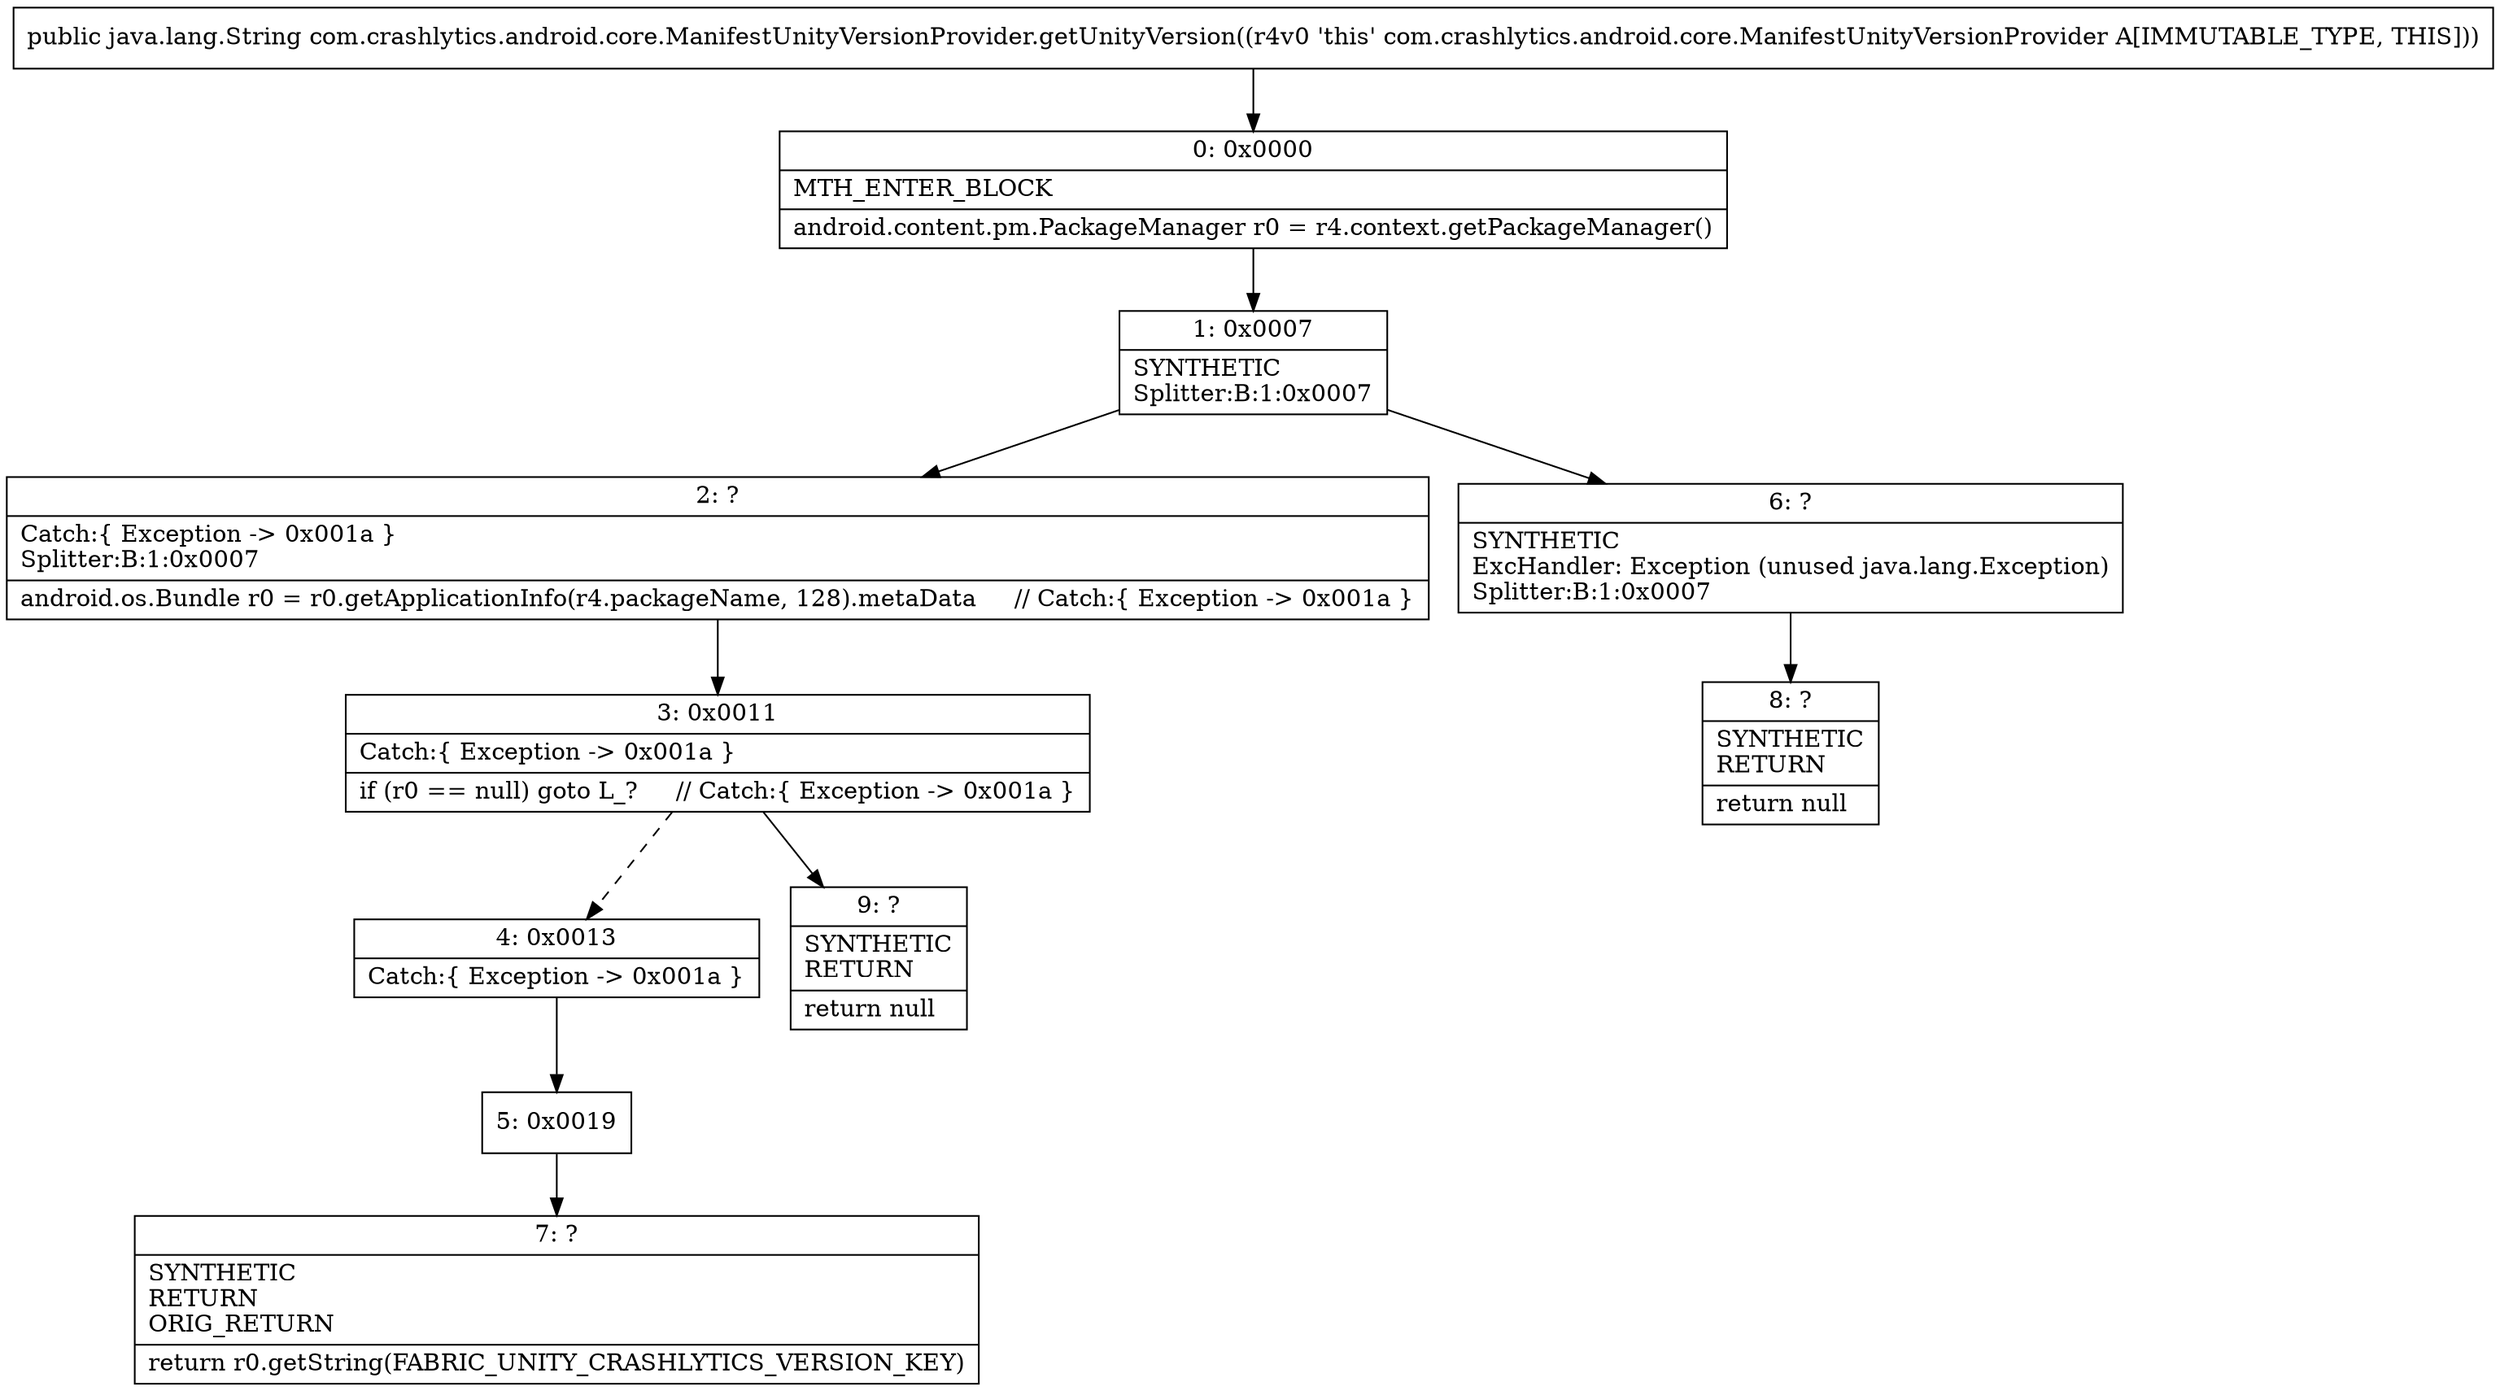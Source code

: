 digraph "CFG forcom.crashlytics.android.core.ManifestUnityVersionProvider.getUnityVersion()Ljava\/lang\/String;" {
Node_0 [shape=record,label="{0\:\ 0x0000|MTH_ENTER_BLOCK\l|android.content.pm.PackageManager r0 = r4.context.getPackageManager()\l}"];
Node_1 [shape=record,label="{1\:\ 0x0007|SYNTHETIC\lSplitter:B:1:0x0007\l}"];
Node_2 [shape=record,label="{2\:\ ?|Catch:\{ Exception \-\> 0x001a \}\lSplitter:B:1:0x0007\l|android.os.Bundle r0 = r0.getApplicationInfo(r4.packageName, 128).metaData     \/\/ Catch:\{ Exception \-\> 0x001a \}\l}"];
Node_3 [shape=record,label="{3\:\ 0x0011|Catch:\{ Exception \-\> 0x001a \}\l|if (r0 == null) goto L_?     \/\/ Catch:\{ Exception \-\> 0x001a \}\l}"];
Node_4 [shape=record,label="{4\:\ 0x0013|Catch:\{ Exception \-\> 0x001a \}\l}"];
Node_5 [shape=record,label="{5\:\ 0x0019}"];
Node_6 [shape=record,label="{6\:\ ?|SYNTHETIC\lExcHandler: Exception (unused java.lang.Exception)\lSplitter:B:1:0x0007\l}"];
Node_7 [shape=record,label="{7\:\ ?|SYNTHETIC\lRETURN\lORIG_RETURN\l|return r0.getString(FABRIC_UNITY_CRASHLYTICS_VERSION_KEY)\l}"];
Node_8 [shape=record,label="{8\:\ ?|SYNTHETIC\lRETURN\l|return null\l}"];
Node_9 [shape=record,label="{9\:\ ?|SYNTHETIC\lRETURN\l|return null\l}"];
MethodNode[shape=record,label="{public java.lang.String com.crashlytics.android.core.ManifestUnityVersionProvider.getUnityVersion((r4v0 'this' com.crashlytics.android.core.ManifestUnityVersionProvider A[IMMUTABLE_TYPE, THIS])) }"];
MethodNode -> Node_0;
Node_0 -> Node_1;
Node_1 -> Node_2;
Node_1 -> Node_6;
Node_2 -> Node_3;
Node_3 -> Node_4[style=dashed];
Node_3 -> Node_9;
Node_4 -> Node_5;
Node_5 -> Node_7;
Node_6 -> Node_8;
}

